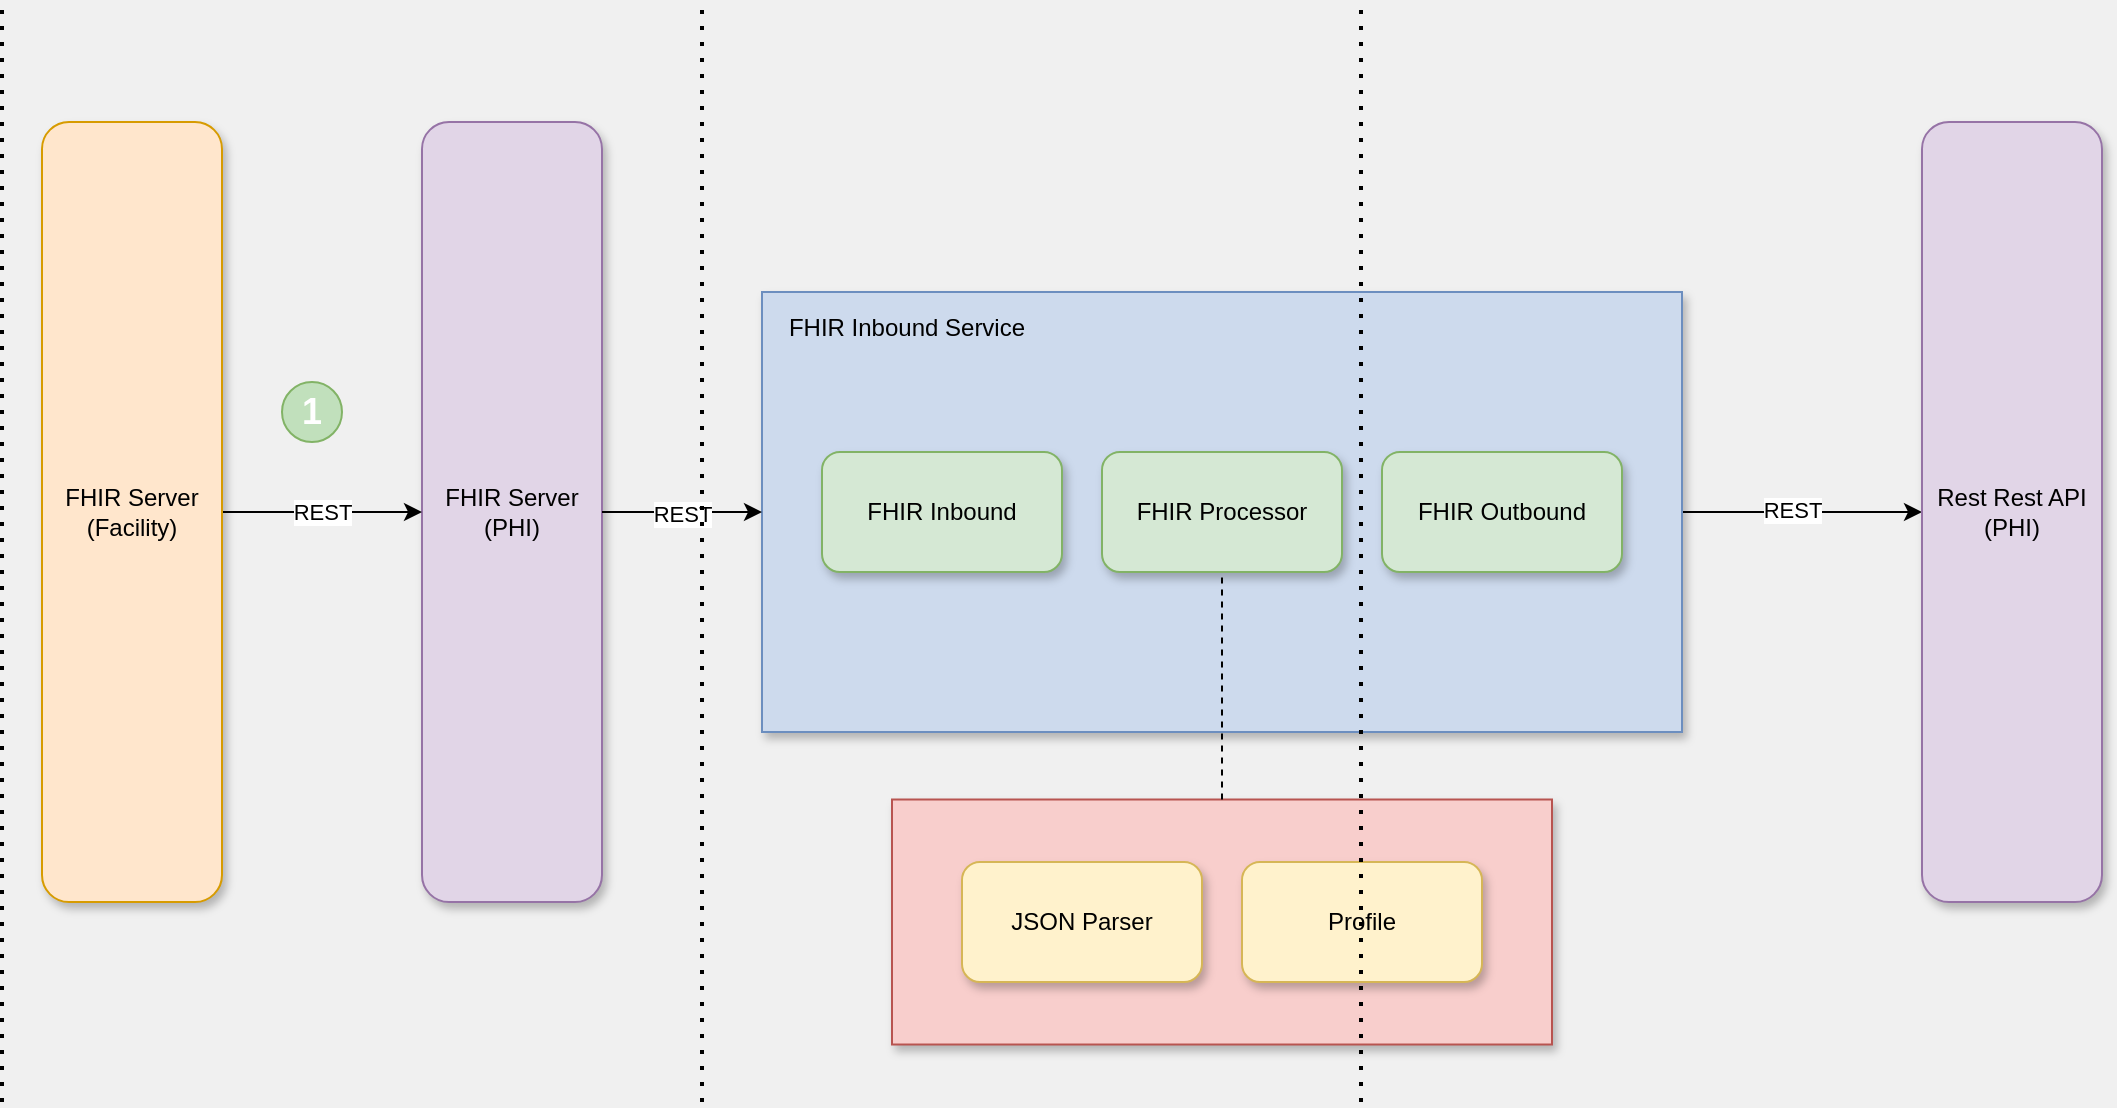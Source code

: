 <mxfile version="13.6.9" type="github">
  <diagram id="prtHgNgQTEPvFCAcTncT" name="Page-1">
    <mxGraphModel dx="1826" dy="794" grid="1" gridSize="10" guides="1" tooltips="1" connect="1" arrows="1" fold="1" page="0" pageScale="1" pageWidth="827" pageHeight="1169" background="#F0F0F0" math="0" shadow="0">
      <root>
        <mxCell id="0" />
        <mxCell id="1" parent="0" />
        <mxCell id="C4NGRlxyy_g65lEFCXzj-3" value="FHIR&amp;nbsp;Server (PHI)" style="rounded=1;whiteSpace=wrap;html=1;fillColor=#e1d5e7;shadow=1;strokeColor=#9673a6;" parent="1" vertex="1">
          <mxGeometry y="140" width="90" height="390" as="geometry" />
        </mxCell>
        <mxCell id="C4NGRlxyy_g65lEFCXzj-14" style="edgeStyle=orthogonalEdgeStyle;rounded=0;orthogonalLoop=1;jettySize=auto;html=1;exitX=1;exitY=0.5;exitDx=0;exitDy=0;entryX=0;entryY=0.5;entryDx=0;entryDy=0;" parent="1" source="C4NGRlxyy_g65lEFCXzj-6" target="C4NGRlxyy_g65lEFCXzj-7" edge="1">
          <mxGeometry relative="1" as="geometry" />
        </mxCell>
        <mxCell id="C4NGRlxyy_g65lEFCXzj-21" value="REST" style="edgeLabel;html=1;align=center;verticalAlign=middle;resizable=0;points=[];" parent="C4NGRlxyy_g65lEFCXzj-14" vertex="1" connectable="0">
          <mxGeometry x="-0.083" y="1" relative="1" as="geometry">
            <mxPoint as="offset" />
          </mxGeometry>
        </mxCell>
        <mxCell id="C4NGRlxyy_g65lEFCXzj-6" value="" style="rounded=0;whiteSpace=wrap;html=1;shadow=1;strokeColor=#6c8ebf;fillColor=#CDDAED;" parent="1" vertex="1">
          <mxGeometry x="170" y="225" width="460" height="220" as="geometry" />
        </mxCell>
        <mxCell id="C4NGRlxyy_g65lEFCXzj-7" value="Rest Rest API (PHI)" style="rounded=1;whiteSpace=wrap;html=1;fillColor=#e1d5e7;strokeColor=#9673a6;shadow=1;" parent="1" vertex="1">
          <mxGeometry x="750" y="140" width="90" height="390" as="geometry" />
        </mxCell>
        <mxCell id="C4NGRlxyy_g65lEFCXzj-9" value="FHIR Inbound" style="rounded=1;whiteSpace=wrap;html=1;fillColor=#d5e8d4;strokeColor=#82b366;shadow=1;" parent="1" vertex="1">
          <mxGeometry x="200" y="305" width="120" height="60" as="geometry" />
        </mxCell>
        <mxCell id="C4NGRlxyy_g65lEFCXzj-10" value="FHIR Inbound Service" style="text;html=1;strokeColor=none;fillColor=none;align=center;verticalAlign=middle;whiteSpace=wrap;rounded=0;shadow=1;" parent="1" vertex="1">
          <mxGeometry x="165" y="233" width="155" height="20" as="geometry" />
        </mxCell>
        <mxCell id="C4NGRlxyy_g65lEFCXzj-11" value="FHIR Processor" style="rounded=1;whiteSpace=wrap;html=1;fillColor=#d5e8d4;strokeColor=#82b366;shadow=1;" parent="1" vertex="1">
          <mxGeometry x="340" y="305" width="120" height="60" as="geometry" />
        </mxCell>
        <mxCell id="C4NGRlxyy_g65lEFCXzj-12" value="FHIR Outbound" style="rounded=1;whiteSpace=wrap;html=1;fillColor=#d5e8d4;strokeColor=#82b366;shadow=1;" parent="1" vertex="1">
          <mxGeometry x="480" y="305" width="120" height="60" as="geometry" />
        </mxCell>
        <mxCell id="C4NGRlxyy_g65lEFCXzj-13" value="REST" style="edgeStyle=orthogonalEdgeStyle;rounded=0;orthogonalLoop=1;jettySize=auto;html=1;exitX=1;exitY=0.5;exitDx=0;exitDy=0;" parent="1" source="C4NGRlxyy_g65lEFCXzj-3" edge="1">
          <mxGeometry relative="1" as="geometry">
            <mxPoint x="170" y="335" as="targetPoint" />
          </mxGeometry>
        </mxCell>
        <mxCell id="C4NGRlxyy_g65lEFCXzj-17" value="" style="rounded=0;whiteSpace=wrap;html=1;shadow=1;strokeColor=#b85450;fillColor=#f8cecc;" parent="1" vertex="1">
          <mxGeometry x="235" y="478.75" width="330" height="122.5" as="geometry" />
        </mxCell>
        <mxCell id="C4NGRlxyy_g65lEFCXzj-16" value="JSON Parser" style="rounded=1;whiteSpace=wrap;html=1;fillColor=#fff2cc;strokeColor=#d6b656;shadow=1;" parent="1" vertex="1">
          <mxGeometry x="270" y="510" width="120" height="60" as="geometry" />
        </mxCell>
        <mxCell id="C4NGRlxyy_g65lEFCXzj-18" value="Profile" style="rounded=1;whiteSpace=wrap;html=1;fillColor=#fff2cc;strokeColor=#d6b656;shadow=1;" parent="1" vertex="1">
          <mxGeometry x="410" y="510" width="120" height="60" as="geometry" />
        </mxCell>
        <mxCell id="C4NGRlxyy_g65lEFCXzj-19" value="" style="endArrow=none;dashed=1;html=1;strokeColor=#000000;exitX=0.5;exitY=0;exitDx=0;exitDy=0;entryX=0.5;entryY=1;entryDx=0;entryDy=0;" parent="1" source="C4NGRlxyy_g65lEFCXzj-17" target="C4NGRlxyy_g65lEFCXzj-11" edge="1">
          <mxGeometry width="50" height="50" relative="1" as="geometry">
            <mxPoint x="370" y="390" as="sourcePoint" />
            <mxPoint x="420" y="340" as="targetPoint" />
          </mxGeometry>
        </mxCell>
        <mxCell id="C4NGRlxyy_g65lEFCXzj-23" value="REST" style="edgeStyle=orthogonalEdgeStyle;rounded=0;orthogonalLoop=1;jettySize=auto;html=1;exitX=1;exitY=0.5;exitDx=0;exitDy=0;entryX=0;entryY=0.5;entryDx=0;entryDy=0;strokeColor=#000000;" parent="1" source="C4NGRlxyy_g65lEFCXzj-20" target="C4NGRlxyy_g65lEFCXzj-3" edge="1">
          <mxGeometry relative="1" as="geometry" />
        </mxCell>
        <mxCell id="C4NGRlxyy_g65lEFCXzj-20" value="FHIR&amp;nbsp;Server (Facility)" style="rounded=1;whiteSpace=wrap;html=1;fillColor=#ffe6cc;shadow=1;strokeColor=#d79b00;" parent="1" vertex="1">
          <mxGeometry x="-190" y="140" width="90" height="390" as="geometry" />
        </mxCell>
        <mxCell id="C4NGRlxyy_g65lEFCXzj-24" style="edgeStyle=orthogonalEdgeStyle;rounded=0;orthogonalLoop=1;jettySize=auto;html=1;exitX=0.5;exitY=1;exitDx=0;exitDy=0;strokeColor=#000000;" parent="1" source="C4NGRlxyy_g65lEFCXzj-18" target="C4NGRlxyy_g65lEFCXzj-18" edge="1">
          <mxGeometry relative="1" as="geometry" />
        </mxCell>
        <mxCell id="6wllx-ECjrWB_K7baaXf-1" value="&lt;h2&gt;&lt;font color=&quot;#ffffff&quot;&gt;1&lt;/font&gt;&lt;/h2&gt;" style="ellipse;whiteSpace=wrap;html=1;aspect=fixed;strokeColor=#82b366;fillColor=#C1E0BC;" parent="1" vertex="1">
          <mxGeometry x="-70" y="270" width="30" height="30" as="geometry" />
        </mxCell>
        <mxCell id="Zh8z0Y2bod89Jc97wrA--2" value="" style="endArrow=none;dashed=1;html=1;dashPattern=1 3;strokeWidth=2;" edge="1" parent="1">
          <mxGeometry width="50" height="50" relative="1" as="geometry">
            <mxPoint x="140" y="630" as="sourcePoint" />
            <mxPoint x="140" y="80" as="targetPoint" />
          </mxGeometry>
        </mxCell>
        <mxCell id="Zh8z0Y2bod89Jc97wrA--4" value="" style="endArrow=none;dashed=1;html=1;dashPattern=1 3;strokeWidth=2;" edge="1" parent="1">
          <mxGeometry width="50" height="50" relative="1" as="geometry">
            <mxPoint x="-210" y="630" as="sourcePoint" />
            <mxPoint x="-210" y="80" as="targetPoint" />
          </mxGeometry>
        </mxCell>
        <mxCell id="Zh8z0Y2bod89Jc97wrA--5" value="" style="endArrow=none;dashed=1;html=1;dashPattern=1 3;strokeWidth=2;" edge="1" parent="1">
          <mxGeometry width="50" height="50" relative="1" as="geometry">
            <mxPoint x="469.5" y="630" as="sourcePoint" />
            <mxPoint x="469.5" y="80" as="targetPoint" />
          </mxGeometry>
        </mxCell>
      </root>
    </mxGraphModel>
  </diagram>
</mxfile>
